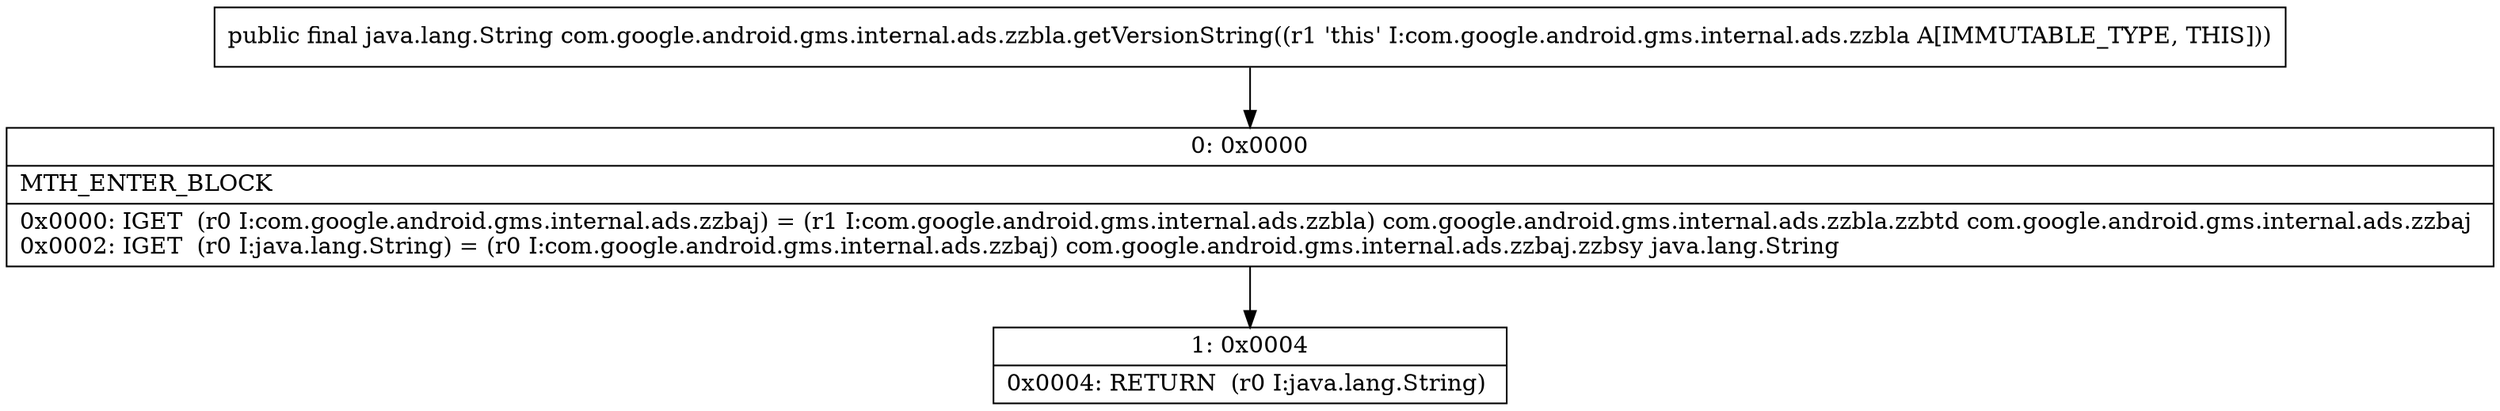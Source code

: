 digraph "CFG forcom.google.android.gms.internal.ads.zzbla.getVersionString()Ljava\/lang\/String;" {
Node_0 [shape=record,label="{0\:\ 0x0000|MTH_ENTER_BLOCK\l|0x0000: IGET  (r0 I:com.google.android.gms.internal.ads.zzbaj) = (r1 I:com.google.android.gms.internal.ads.zzbla) com.google.android.gms.internal.ads.zzbla.zzbtd com.google.android.gms.internal.ads.zzbaj \l0x0002: IGET  (r0 I:java.lang.String) = (r0 I:com.google.android.gms.internal.ads.zzbaj) com.google.android.gms.internal.ads.zzbaj.zzbsy java.lang.String \l}"];
Node_1 [shape=record,label="{1\:\ 0x0004|0x0004: RETURN  (r0 I:java.lang.String) \l}"];
MethodNode[shape=record,label="{public final java.lang.String com.google.android.gms.internal.ads.zzbla.getVersionString((r1 'this' I:com.google.android.gms.internal.ads.zzbla A[IMMUTABLE_TYPE, THIS])) }"];
MethodNode -> Node_0;
Node_0 -> Node_1;
}

